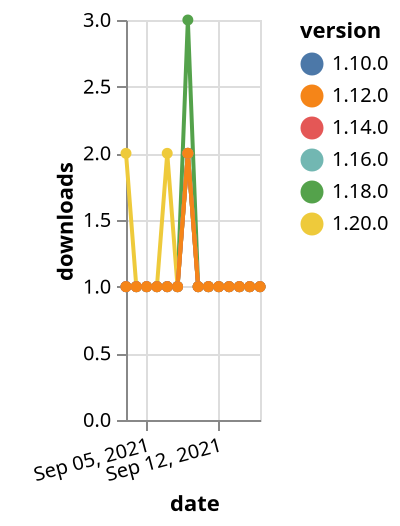 {"$schema": "https://vega.github.io/schema/vega-lite/v5.json", "description": "A simple bar chart with embedded data.", "data": {"values": [{"date": "2021-09-03", "total": 219, "delta": 1, "version": "1.18.0"}, {"date": "2021-09-04", "total": 220, "delta": 1, "version": "1.18.0"}, {"date": "2021-09-05", "total": 221, "delta": 1, "version": "1.18.0"}, {"date": "2021-09-06", "total": 222, "delta": 1, "version": "1.18.0"}, {"date": "2021-09-07", "total": 223, "delta": 1, "version": "1.18.0"}, {"date": "2021-09-08", "total": 224, "delta": 1, "version": "1.18.0"}, {"date": "2021-09-09", "total": 227, "delta": 3, "version": "1.18.0"}, {"date": "2021-09-10", "total": 228, "delta": 1, "version": "1.18.0"}, {"date": "2021-09-11", "total": 229, "delta": 1, "version": "1.18.0"}, {"date": "2021-09-12", "total": 230, "delta": 1, "version": "1.18.0"}, {"date": "2021-09-13", "total": 231, "delta": 1, "version": "1.18.0"}, {"date": "2021-09-14", "total": 232, "delta": 1, "version": "1.18.0"}, {"date": "2021-09-15", "total": 233, "delta": 1, "version": "1.18.0"}, {"date": "2021-09-16", "total": 234, "delta": 1, "version": "1.18.0"}, {"date": "2021-09-03", "total": 267, "delta": 1, "version": "1.10.0"}, {"date": "2021-09-04", "total": 268, "delta": 1, "version": "1.10.0"}, {"date": "2021-09-05", "total": 269, "delta": 1, "version": "1.10.0"}, {"date": "2021-09-06", "total": 270, "delta": 1, "version": "1.10.0"}, {"date": "2021-09-07", "total": 271, "delta": 1, "version": "1.10.0"}, {"date": "2021-09-08", "total": 272, "delta": 1, "version": "1.10.0"}, {"date": "2021-09-09", "total": 274, "delta": 2, "version": "1.10.0"}, {"date": "2021-09-10", "total": 275, "delta": 1, "version": "1.10.0"}, {"date": "2021-09-11", "total": 276, "delta": 1, "version": "1.10.0"}, {"date": "2021-09-12", "total": 277, "delta": 1, "version": "1.10.0"}, {"date": "2021-09-13", "total": 278, "delta": 1, "version": "1.10.0"}, {"date": "2021-09-14", "total": 279, "delta": 1, "version": "1.10.0"}, {"date": "2021-09-15", "total": 280, "delta": 1, "version": "1.10.0"}, {"date": "2021-09-16", "total": 281, "delta": 1, "version": "1.10.0"}, {"date": "2021-09-03", "total": 135, "delta": 2, "version": "1.20.0"}, {"date": "2021-09-04", "total": 136, "delta": 1, "version": "1.20.0"}, {"date": "2021-09-05", "total": 137, "delta": 1, "version": "1.20.0"}, {"date": "2021-09-06", "total": 138, "delta": 1, "version": "1.20.0"}, {"date": "2021-09-07", "total": 140, "delta": 2, "version": "1.20.0"}, {"date": "2021-09-08", "total": 141, "delta": 1, "version": "1.20.0"}, {"date": "2021-09-09", "total": 143, "delta": 2, "version": "1.20.0"}, {"date": "2021-09-10", "total": 144, "delta": 1, "version": "1.20.0"}, {"date": "2021-09-11", "total": 145, "delta": 1, "version": "1.20.0"}, {"date": "2021-09-12", "total": 146, "delta": 1, "version": "1.20.0"}, {"date": "2021-09-13", "total": 147, "delta": 1, "version": "1.20.0"}, {"date": "2021-09-14", "total": 148, "delta": 1, "version": "1.20.0"}, {"date": "2021-09-15", "total": 149, "delta": 1, "version": "1.20.0"}, {"date": "2021-09-16", "total": 150, "delta": 1, "version": "1.20.0"}, {"date": "2021-09-03", "total": 190, "delta": 1, "version": "1.16.0"}, {"date": "2021-09-04", "total": 191, "delta": 1, "version": "1.16.0"}, {"date": "2021-09-05", "total": 192, "delta": 1, "version": "1.16.0"}, {"date": "2021-09-06", "total": 193, "delta": 1, "version": "1.16.0"}, {"date": "2021-09-07", "total": 194, "delta": 1, "version": "1.16.0"}, {"date": "2021-09-08", "total": 195, "delta": 1, "version": "1.16.0"}, {"date": "2021-09-09", "total": 197, "delta": 2, "version": "1.16.0"}, {"date": "2021-09-10", "total": 198, "delta": 1, "version": "1.16.0"}, {"date": "2021-09-11", "total": 199, "delta": 1, "version": "1.16.0"}, {"date": "2021-09-12", "total": 200, "delta": 1, "version": "1.16.0"}, {"date": "2021-09-13", "total": 201, "delta": 1, "version": "1.16.0"}, {"date": "2021-09-14", "total": 202, "delta": 1, "version": "1.16.0"}, {"date": "2021-09-15", "total": 203, "delta": 1, "version": "1.16.0"}, {"date": "2021-09-16", "total": 204, "delta": 1, "version": "1.16.0"}, {"date": "2021-09-03", "total": 225, "delta": 1, "version": "1.14.0"}, {"date": "2021-09-04", "total": 226, "delta": 1, "version": "1.14.0"}, {"date": "2021-09-05", "total": 227, "delta": 1, "version": "1.14.0"}, {"date": "2021-09-06", "total": 228, "delta": 1, "version": "1.14.0"}, {"date": "2021-09-07", "total": 229, "delta": 1, "version": "1.14.0"}, {"date": "2021-09-08", "total": 230, "delta": 1, "version": "1.14.0"}, {"date": "2021-09-09", "total": 232, "delta": 2, "version": "1.14.0"}, {"date": "2021-09-10", "total": 233, "delta": 1, "version": "1.14.0"}, {"date": "2021-09-11", "total": 234, "delta": 1, "version": "1.14.0"}, {"date": "2021-09-12", "total": 235, "delta": 1, "version": "1.14.0"}, {"date": "2021-09-13", "total": 236, "delta": 1, "version": "1.14.0"}, {"date": "2021-09-14", "total": 237, "delta": 1, "version": "1.14.0"}, {"date": "2021-09-15", "total": 238, "delta": 1, "version": "1.14.0"}, {"date": "2021-09-16", "total": 239, "delta": 1, "version": "1.14.0"}, {"date": "2021-09-03", "total": 218, "delta": 1, "version": "1.12.0"}, {"date": "2021-09-04", "total": 219, "delta": 1, "version": "1.12.0"}, {"date": "2021-09-05", "total": 220, "delta": 1, "version": "1.12.0"}, {"date": "2021-09-06", "total": 221, "delta": 1, "version": "1.12.0"}, {"date": "2021-09-07", "total": 222, "delta": 1, "version": "1.12.0"}, {"date": "2021-09-08", "total": 223, "delta": 1, "version": "1.12.0"}, {"date": "2021-09-09", "total": 225, "delta": 2, "version": "1.12.0"}, {"date": "2021-09-10", "total": 226, "delta": 1, "version": "1.12.0"}, {"date": "2021-09-11", "total": 227, "delta": 1, "version": "1.12.0"}, {"date": "2021-09-12", "total": 228, "delta": 1, "version": "1.12.0"}, {"date": "2021-09-13", "total": 229, "delta": 1, "version": "1.12.0"}, {"date": "2021-09-14", "total": 230, "delta": 1, "version": "1.12.0"}, {"date": "2021-09-15", "total": 231, "delta": 1, "version": "1.12.0"}, {"date": "2021-09-16", "total": 232, "delta": 1, "version": "1.12.0"}]}, "width": "container", "mark": {"type": "line", "point": {"filled": true}}, "encoding": {"x": {"field": "date", "type": "temporal", "timeUnit": "yearmonthdate", "title": "date", "axis": {"labelAngle": -15}}, "y": {"field": "delta", "type": "quantitative", "title": "downloads"}, "color": {"field": "version", "type": "nominal"}, "tooltip": {"field": "delta"}}}